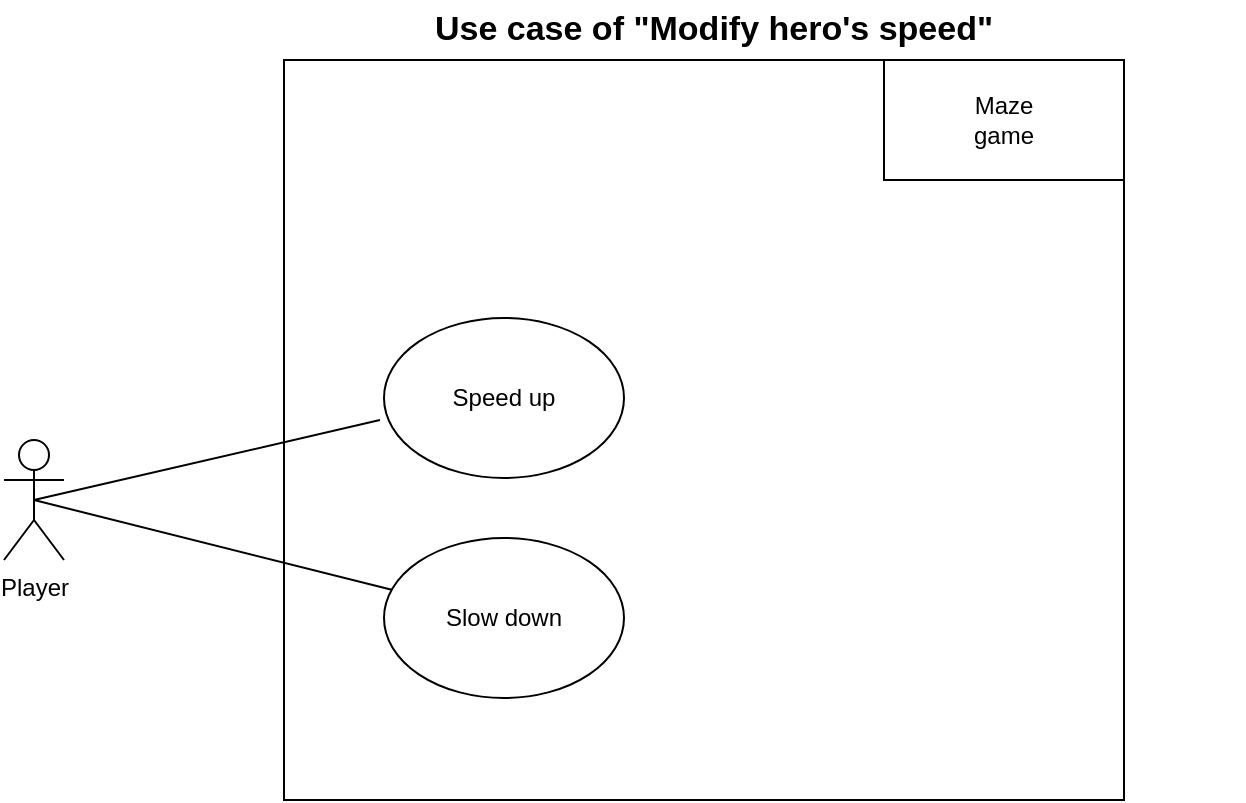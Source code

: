 <mxfile version="20.8.20" type="device"><diagram name="Page-1" id="rKD34CxGpB_WhfwnLxE0"><mxGraphModel dx="1354" dy="499" grid="1" gridSize="10" guides="1" tooltips="1" connect="1" arrows="1" fold="1" page="1" pageScale="1" pageWidth="827" pageHeight="1169" math="0" shadow="0"><root><mxCell id="0"/><mxCell id="1" parent="0"/><mxCell id="bOqeOaiFBHuqT-fKz2hG-17" value="" style="rounded=0;whiteSpace=wrap;html=1;" parent="1" vertex="1"><mxGeometry x="320" y="40" width="420" height="370" as="geometry"/></mxCell><mxCell id="bOqeOaiFBHuqT-fKz2hG-1" value="Player" style="shape=umlActor;verticalLabelPosition=bottom;verticalAlign=top;html=1;outlineConnect=0;" parent="1" vertex="1"><mxGeometry x="180" y="230" width="30" height="60" as="geometry"/></mxCell><mxCell id="bOqeOaiFBHuqT-fKz2hG-3" value="" style="rounded=0;whiteSpace=wrap;html=1;" parent="1" vertex="1"><mxGeometry x="620" y="40" width="120" height="60" as="geometry"/></mxCell><mxCell id="bOqeOaiFBHuqT-fKz2hG-4" value="Maze game" style="text;html=1;strokeColor=none;fillColor=none;align=center;verticalAlign=middle;whiteSpace=wrap;rounded=0;" parent="1" vertex="1"><mxGeometry x="650" y="55" width="60" height="30" as="geometry"/></mxCell><mxCell id="bOqeOaiFBHuqT-fKz2hG-5" value="Speed up" style="ellipse;whiteSpace=wrap;html=1;" parent="1" vertex="1"><mxGeometry x="370" y="169" width="120" height="80" as="geometry"/></mxCell><mxCell id="bOqeOaiFBHuqT-fKz2hG-19" value="Use case of &quot;Modify hero's speed&quot;" style="text;html=1;strokeColor=none;fillColor=none;align=center;verticalAlign=middle;whiteSpace=wrap;rounded=0;fontStyle=1;fontSize=17;" parent="1" vertex="1"><mxGeometry x="270" y="10" width="530" height="30" as="geometry"/></mxCell><mxCell id="bOqeOaiFBHuqT-fKz2hG-23" value="" style="endArrow=none;html=1;rounded=0;fontSize=17;entryX=-0.017;entryY=0.638;entryDx=0;entryDy=0;entryPerimeter=0;exitX=0.5;exitY=0.5;exitDx=0;exitDy=0;exitPerimeter=0;" parent="1" source="bOqeOaiFBHuqT-fKz2hG-1" target="bOqeOaiFBHuqT-fKz2hG-5" edge="1"><mxGeometry width="50" height="50" relative="1" as="geometry"><mxPoint x="160" y="400" as="sourcePoint"/><mxPoint x="210" y="340" as="targetPoint"/></mxGeometry></mxCell><mxCell id="bOqeOaiFBHuqT-fKz2hG-36" value="Slow down" style="ellipse;whiteSpace=wrap;html=1;fontSize=12;" parent="1" vertex="1"><mxGeometry x="370" y="279" width="120" height="80" as="geometry"/></mxCell><mxCell id="bOqeOaiFBHuqT-fKz2hG-41" value="" style="endArrow=none;html=1;rounded=0;fontSize=17;exitX=0.5;exitY=0.5;exitDx=0;exitDy=0;exitPerimeter=0;" parent="1" source="bOqeOaiFBHuqT-fKz2hG-1" target="bOqeOaiFBHuqT-fKz2hG-36" edge="1"><mxGeometry width="50" height="50" relative="1" as="geometry"><mxPoint x="170" y="410" as="sourcePoint"/><mxPoint x="378" y="301" as="targetPoint"/></mxGeometry></mxCell></root></mxGraphModel></diagram></mxfile>
